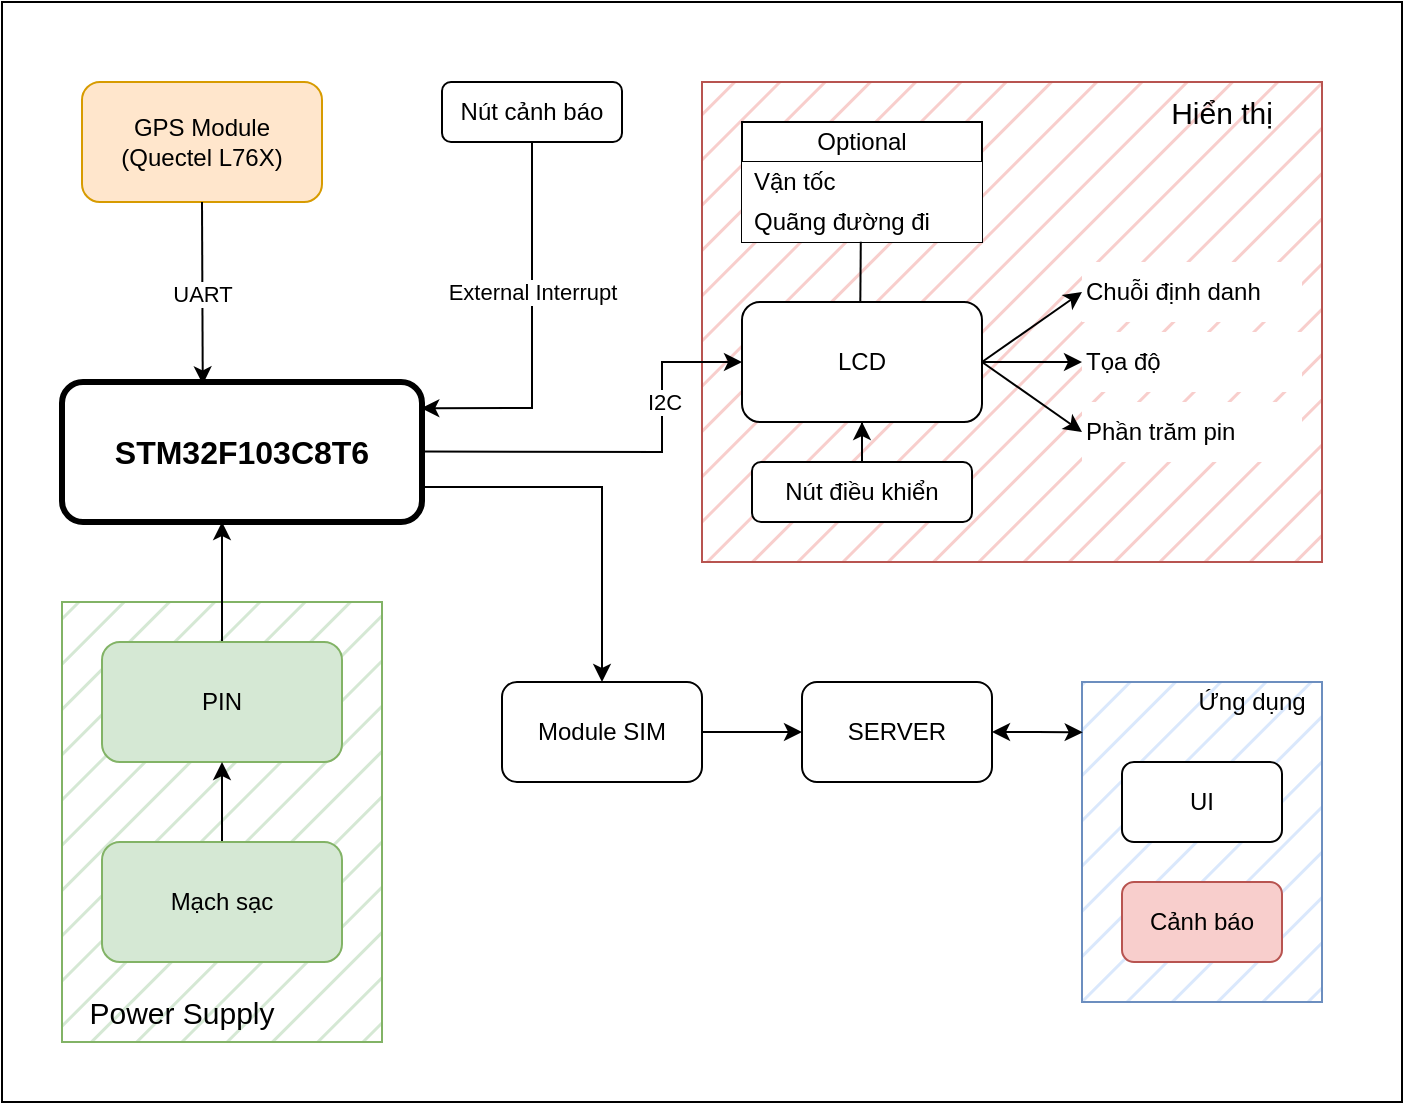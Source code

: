 <mxfile version="24.2.5" type="github">
  <diagram name="Page-1" id="vP7GKqEe_UTquGLLv8JT">
    <mxGraphModel dx="556" dy="286" grid="1" gridSize="10" guides="1" tooltips="1" connect="1" arrows="1" fold="1" page="1" pageScale="1" pageWidth="850" pageHeight="1100" math="0" shadow="0">
      <root>
        <mxCell id="0" />
        <mxCell id="1" parent="0" />
        <mxCell id="70fF8Lxhg9ggZ1zZ8sWO-58" value="" style="rounded=0;whiteSpace=wrap;html=1;" parent="1" vertex="1">
          <mxGeometry x="270" y="150" width="700" height="550" as="geometry" />
        </mxCell>
        <mxCell id="70fF8Lxhg9ggZ1zZ8sWO-54" value="" style="rounded=0;whiteSpace=wrap;html=1;fillColor=#dae8fc;strokeColor=#6c8ebf;fillStyle=hatch;" parent="1" vertex="1">
          <mxGeometry x="810" y="490" width="120" height="160" as="geometry" />
        </mxCell>
        <mxCell id="70fF8Lxhg9ggZ1zZ8sWO-38" value="" style="rounded=0;whiteSpace=wrap;html=1;fillColor=#f8cecc;strokeColor=#b85450;fillStyle=hatch;" parent="1" vertex="1">
          <mxGeometry x="620" y="190" width="310" height="240" as="geometry" />
        </mxCell>
        <mxCell id="70fF8Lxhg9ggZ1zZ8sWO-16" value="" style="rounded=0;whiteSpace=wrap;html=1;fillColor=#d5e8d4;strokeColor=#82b366;fillStyle=hatch;" parent="1" vertex="1">
          <mxGeometry x="300" y="450" width="160" height="220" as="geometry" />
        </mxCell>
        <mxCell id="rKckvZo6JhOjvVGpJgdQ-3" style="edgeStyle=orthogonalEdgeStyle;rounded=0;orthogonalLoop=1;jettySize=auto;html=1;exitX=1;exitY=0.75;exitDx=0;exitDy=0;entryX=0.5;entryY=0;entryDx=0;entryDy=0;" edge="1" parent="1" source="70fF8Lxhg9ggZ1zZ8sWO-1" target="rKckvZo6JhOjvVGpJgdQ-1">
          <mxGeometry relative="1" as="geometry" />
        </mxCell>
        <mxCell id="70fF8Lxhg9ggZ1zZ8sWO-1" value="&lt;font style=&quot;font-size: 16px;&quot;&gt;&lt;b style=&quot;font-size: 16px;&quot;&gt;STM32F103C8T6&lt;/b&gt;&lt;/font&gt;" style="rounded=1;whiteSpace=wrap;html=1;strokeWidth=3;fontSize=16;" parent="1" vertex="1">
          <mxGeometry x="300" y="340" width="180" height="70" as="geometry" />
        </mxCell>
        <mxCell id="70fF8Lxhg9ggZ1zZ8sWO-2" value="&lt;div&gt;GPS Module&lt;/div&gt;&lt;div&gt;(Quectel L76X)&lt;br&gt;&lt;/div&gt;" style="rounded=1;whiteSpace=wrap;html=1;fillColor=#ffe6cc;strokeColor=#d79b00;" parent="1" vertex="1">
          <mxGeometry x="310" y="190" width="120" height="60" as="geometry" />
        </mxCell>
        <mxCell id="70fF8Lxhg9ggZ1zZ8sWO-4" value="" style="endArrow=classic;html=1;rounded=0;entryX=0.391;entryY=0.017;entryDx=0;entryDy=0;exitX=0.5;exitY=1;exitDx=0;exitDy=0;entryPerimeter=0;" parent="1" source="70fF8Lxhg9ggZ1zZ8sWO-2" target="70fF8Lxhg9ggZ1zZ8sWO-1" edge="1">
          <mxGeometry relative="1" as="geometry">
            <mxPoint x="425" y="270" as="sourcePoint" />
            <mxPoint x="525" y="270" as="targetPoint" />
          </mxGeometry>
        </mxCell>
        <mxCell id="70fF8Lxhg9ggZ1zZ8sWO-5" value="&lt;div&gt;UART&lt;/div&gt;" style="edgeLabel;resizable=0;html=1;;align=center;verticalAlign=middle;" parent="70fF8Lxhg9ggZ1zZ8sWO-4" connectable="0" vertex="1">
          <mxGeometry relative="1" as="geometry" />
        </mxCell>
        <mxCell id="70fF8Lxhg9ggZ1zZ8sWO-6" value="Nút cảnh báo" style="rounded=1;whiteSpace=wrap;html=1;" parent="1" vertex="1">
          <mxGeometry x="490" y="190" width="90" height="30" as="geometry" />
        </mxCell>
        <mxCell id="70fF8Lxhg9ggZ1zZ8sWO-8" value="" style="endArrow=classic;html=1;rounded=0;entryX=0.998;entryY=0.187;entryDx=0;entryDy=0;exitX=0.5;exitY=1;exitDx=0;exitDy=0;entryPerimeter=0;" parent="1" source="70fF8Lxhg9ggZ1zZ8sWO-6" target="70fF8Lxhg9ggZ1zZ8sWO-1" edge="1">
          <mxGeometry relative="1" as="geometry">
            <mxPoint x="574.8" y="220" as="sourcePoint" />
            <mxPoint x="574.8" y="310" as="targetPoint" />
            <Array as="points">
              <mxPoint x="535" y="353" />
            </Array>
          </mxGeometry>
        </mxCell>
        <mxCell id="70fF8Lxhg9ggZ1zZ8sWO-9" value="External Interrupt" style="edgeLabel;resizable=0;html=1;;align=center;verticalAlign=middle;" parent="70fF8Lxhg9ggZ1zZ8sWO-8" connectable="0" vertex="1">
          <mxGeometry relative="1" as="geometry">
            <mxPoint y="-19" as="offset" />
          </mxGeometry>
        </mxCell>
        <mxCell id="70fF8Lxhg9ggZ1zZ8sWO-14" style="edgeStyle=orthogonalEdgeStyle;rounded=0;orthogonalLoop=1;jettySize=auto;html=1;" parent="1" source="70fF8Lxhg9ggZ1zZ8sWO-11" edge="1">
          <mxGeometry relative="1" as="geometry">
            <mxPoint x="380" y="410" as="targetPoint" />
            <Array as="points">
              <mxPoint x="380" y="410" />
            </Array>
          </mxGeometry>
        </mxCell>
        <mxCell id="70fF8Lxhg9ggZ1zZ8sWO-11" value="PIN" style="rounded=1;whiteSpace=wrap;html=1;fillColor=#d5e8d4;strokeColor=#82b366;" parent="1" vertex="1">
          <mxGeometry x="320" y="470" width="120" height="60" as="geometry" />
        </mxCell>
        <mxCell id="70fF8Lxhg9ggZ1zZ8sWO-13" style="edgeStyle=orthogonalEdgeStyle;rounded=0;orthogonalLoop=1;jettySize=auto;html=1;entryX=0.5;entryY=1;entryDx=0;entryDy=0;" parent="1" source="70fF8Lxhg9ggZ1zZ8sWO-12" target="70fF8Lxhg9ggZ1zZ8sWO-11" edge="1">
          <mxGeometry relative="1" as="geometry" />
        </mxCell>
        <mxCell id="70fF8Lxhg9ggZ1zZ8sWO-12" value="Mạch sạc " style="rounded=1;whiteSpace=wrap;html=1;fillColor=#d5e8d4;strokeColor=#82b366;" parent="1" vertex="1">
          <mxGeometry x="320" y="570" width="120" height="60" as="geometry" />
        </mxCell>
        <mxCell id="70fF8Lxhg9ggZ1zZ8sWO-17" value="&lt;div style=&quot;font-size: 15px;&quot;&gt;Power Supply &lt;br style=&quot;font-size: 15px;&quot;&gt;&lt;/div&gt;" style="text;html=1;align=center;verticalAlign=middle;whiteSpace=wrap;rounded=0;fontSize=15;fillColor=none;" parent="1" vertex="1">
          <mxGeometry x="300" y="640" width="120" height="30" as="geometry" />
        </mxCell>
        <mxCell id="70fF8Lxhg9ggZ1zZ8sWO-18" value="LCD" style="rounded=1;whiteSpace=wrap;html=1;fontSize=12;" parent="1" vertex="1">
          <mxGeometry x="640" y="300" width="120" height="60" as="geometry" />
        </mxCell>
        <mxCell id="70fF8Lxhg9ggZ1zZ8sWO-20" value="" style="endArrow=classic;html=1;rounded=0;entryX=0;entryY=0.5;entryDx=0;entryDy=0;" parent="1" target="70fF8Lxhg9ggZ1zZ8sWO-18" edge="1">
          <mxGeometry relative="1" as="geometry">
            <mxPoint x="480" y="374.76" as="sourcePoint" />
            <mxPoint x="580" y="374.76" as="targetPoint" />
            <Array as="points">
              <mxPoint x="600" y="375" />
              <mxPoint x="600" y="330" />
            </Array>
          </mxGeometry>
        </mxCell>
        <mxCell id="70fF8Lxhg9ggZ1zZ8sWO-21" value="I2C" style="edgeLabel;resizable=0;html=1;;align=center;verticalAlign=middle;" parent="70fF8Lxhg9ggZ1zZ8sWO-20" connectable="0" vertex="1">
          <mxGeometry relative="1" as="geometry">
            <mxPoint x="18" y="-25" as="offset" />
          </mxGeometry>
        </mxCell>
        <mxCell id="70fF8Lxhg9ggZ1zZ8sWO-22" value="Chuỗi định danh " style="text;html=1;align=left;verticalAlign=middle;whiteSpace=wrap;rounded=0;fillColor=default;" parent="1" vertex="1">
          <mxGeometry x="810" y="280" width="110" height="30" as="geometry" />
        </mxCell>
        <mxCell id="70fF8Lxhg9ggZ1zZ8sWO-23" value="Tọa độ " style="text;html=1;align=left;verticalAlign=middle;whiteSpace=wrap;rounded=0;fillColor=default;" parent="1" vertex="1">
          <mxGeometry x="810" y="315" width="110" height="30" as="geometry" />
        </mxCell>
        <mxCell id="70fF8Lxhg9ggZ1zZ8sWO-24" value="Phần trăm pin " style="text;html=1;align=left;verticalAlign=middle;whiteSpace=wrap;rounded=0;fillColor=default;" parent="1" vertex="1">
          <mxGeometry x="810" y="350" width="110" height="30" as="geometry" />
        </mxCell>
        <mxCell id="70fF8Lxhg9ggZ1zZ8sWO-26" value="" style="endArrow=classic;html=1;rounded=0;entryX=0;entryY=0.5;entryDx=0;entryDy=0;" parent="1" target="70fF8Lxhg9ggZ1zZ8sWO-22" edge="1">
          <mxGeometry width="50" height="50" relative="1" as="geometry">
            <mxPoint x="760" y="330" as="sourcePoint" />
            <mxPoint x="810" y="280" as="targetPoint" />
          </mxGeometry>
        </mxCell>
        <mxCell id="70fF8Lxhg9ggZ1zZ8sWO-27" value="" style="endArrow=classic;html=1;rounded=0;entryX=0;entryY=0.5;entryDx=0;entryDy=0;exitX=1;exitY=0.5;exitDx=0;exitDy=0;" parent="1" source="70fF8Lxhg9ggZ1zZ8sWO-18" target="70fF8Lxhg9ggZ1zZ8sWO-23" edge="1">
          <mxGeometry width="50" height="50" relative="1" as="geometry">
            <mxPoint x="770" y="340" as="sourcePoint" />
            <mxPoint x="820" y="305" as="targetPoint" />
          </mxGeometry>
        </mxCell>
        <mxCell id="70fF8Lxhg9ggZ1zZ8sWO-28" value="" style="endArrow=classic;html=1;rounded=0;entryX=0;entryY=0.5;entryDx=0;entryDy=0;exitX=1;exitY=0.5;exitDx=0;exitDy=0;" parent="1" source="70fF8Lxhg9ggZ1zZ8sWO-18" target="70fF8Lxhg9ggZ1zZ8sWO-24" edge="1">
          <mxGeometry width="50" height="50" relative="1" as="geometry">
            <mxPoint x="770" y="340" as="sourcePoint" />
            <mxPoint x="820" y="340" as="targetPoint" />
          </mxGeometry>
        </mxCell>
        <mxCell id="70fF8Lxhg9ggZ1zZ8sWO-29" value="Optional " style="swimlane;fontStyle=0;childLayout=stackLayout;horizontal=1;startSize=20;horizontalStack=0;resizeParent=1;resizeParentMax=0;resizeLast=0;collapsible=1;marginBottom=0;whiteSpace=wrap;html=1;" parent="1" vertex="1">
          <mxGeometry x="640" y="210" width="120" height="60" as="geometry" />
        </mxCell>
        <mxCell id="70fF8Lxhg9ggZ1zZ8sWO-30" value="&lt;div&gt;Vận tốc &lt;br&gt;&lt;/div&gt;" style="text;strokeColor=none;fillColor=default;align=left;verticalAlign=middle;spacingLeft=4;spacingRight=4;overflow=hidden;points=[[0,0.5],[1,0.5]];portConstraint=eastwest;rotatable=0;whiteSpace=wrap;html=1;" parent="70fF8Lxhg9ggZ1zZ8sWO-29" vertex="1">
          <mxGeometry y="20" width="120" height="20" as="geometry" />
        </mxCell>
        <mxCell id="70fF8Lxhg9ggZ1zZ8sWO-31" value="Quãng đường đi " style="text;strokeColor=none;fillColor=default;align=left;verticalAlign=middle;spacingLeft=4;spacingRight=4;overflow=hidden;points=[[0,0.5],[1,0.5]];portConstraint=eastwest;rotatable=0;whiteSpace=wrap;html=1;" parent="70fF8Lxhg9ggZ1zZ8sWO-29" vertex="1">
          <mxGeometry y="40" width="120" height="20" as="geometry" />
        </mxCell>
        <mxCell id="70fF8Lxhg9ggZ1zZ8sWO-35" style="edgeStyle=orthogonalEdgeStyle;rounded=0;orthogonalLoop=1;jettySize=auto;html=1;entryX=0.495;entryY=0.993;entryDx=0;entryDy=0;entryPerimeter=0;endArrow=none;endFill=0;exitX=0.493;exitY=0.003;exitDx=0;exitDy=0;exitPerimeter=0;" parent="1" source="70fF8Lxhg9ggZ1zZ8sWO-18" target="70fF8Lxhg9ggZ1zZ8sWO-31" edge="1">
          <mxGeometry relative="1" as="geometry" />
        </mxCell>
        <mxCell id="70fF8Lxhg9ggZ1zZ8sWO-37" style="edgeStyle=orthogonalEdgeStyle;rounded=0;orthogonalLoop=1;jettySize=auto;html=1;entryX=0.5;entryY=1;entryDx=0;entryDy=0;" parent="1" source="70fF8Lxhg9ggZ1zZ8sWO-36" target="70fF8Lxhg9ggZ1zZ8sWO-18" edge="1">
          <mxGeometry relative="1" as="geometry" />
        </mxCell>
        <mxCell id="70fF8Lxhg9ggZ1zZ8sWO-36" value="Nút điều khiển " style="rounded=1;whiteSpace=wrap;html=1;" parent="1" vertex="1">
          <mxGeometry x="645" y="380" width="110" height="30" as="geometry" />
        </mxCell>
        <mxCell id="70fF8Lxhg9ggZ1zZ8sWO-39" value="Hiển thị " style="text;html=1;align=center;verticalAlign=middle;whiteSpace=wrap;rounded=0;fontSize=15;fillColor=none;" parent="1" vertex="1">
          <mxGeometry x="830" y="190" width="100" height="30" as="geometry" />
        </mxCell>
        <mxCell id="70fF8Lxhg9ggZ1zZ8sWO-40" value="SERVER " style="rounded=1;whiteSpace=wrap;html=1;" parent="1" vertex="1">
          <mxGeometry x="670" y="490" width="95" height="50" as="geometry" />
        </mxCell>
        <mxCell id="70fF8Lxhg9ggZ1zZ8sWO-48" value="UI" style="rounded=1;whiteSpace=wrap;html=1;" parent="1" vertex="1">
          <mxGeometry x="830" y="530" width="80" height="40" as="geometry" />
        </mxCell>
        <mxCell id="70fF8Lxhg9ggZ1zZ8sWO-50" value="Cảnh báo " style="rounded=1;whiteSpace=wrap;html=1;fillColor=#f8cecc;strokeColor=#b85450;" parent="1" vertex="1">
          <mxGeometry x="830" y="590" width="80" height="40" as="geometry" />
        </mxCell>
        <mxCell id="70fF8Lxhg9ggZ1zZ8sWO-53" value="Ứng dụng " style="text;html=1;align=center;verticalAlign=middle;whiteSpace=wrap;rounded=0;" parent="1" vertex="1">
          <mxGeometry x="860" y="490" width="70" height="20" as="geometry" />
        </mxCell>
        <mxCell id="rKckvZo6JhOjvVGpJgdQ-4" style="edgeStyle=orthogonalEdgeStyle;rounded=0;orthogonalLoop=1;jettySize=auto;html=1;exitX=1;exitY=0.5;exitDx=0;exitDy=0;" edge="1" parent="1" source="rKckvZo6JhOjvVGpJgdQ-1" target="70fF8Lxhg9ggZ1zZ8sWO-40">
          <mxGeometry relative="1" as="geometry" />
        </mxCell>
        <mxCell id="rKckvZo6JhOjvVGpJgdQ-1" value="Module SIM" style="rounded=1;whiteSpace=wrap;html=1;" vertex="1" parent="1">
          <mxGeometry x="520" y="490" width="100" height="50" as="geometry" />
        </mxCell>
        <mxCell id="rKckvZo6JhOjvVGpJgdQ-5" style="edgeStyle=orthogonalEdgeStyle;rounded=0;orthogonalLoop=1;jettySize=auto;html=1;entryX=0.003;entryY=0.157;entryDx=0;entryDy=0;entryPerimeter=0;startArrow=classic;startFill=1;" edge="1" parent="1" source="70fF8Lxhg9ggZ1zZ8sWO-40" target="70fF8Lxhg9ggZ1zZ8sWO-54">
          <mxGeometry relative="1" as="geometry" />
        </mxCell>
      </root>
    </mxGraphModel>
  </diagram>
</mxfile>
